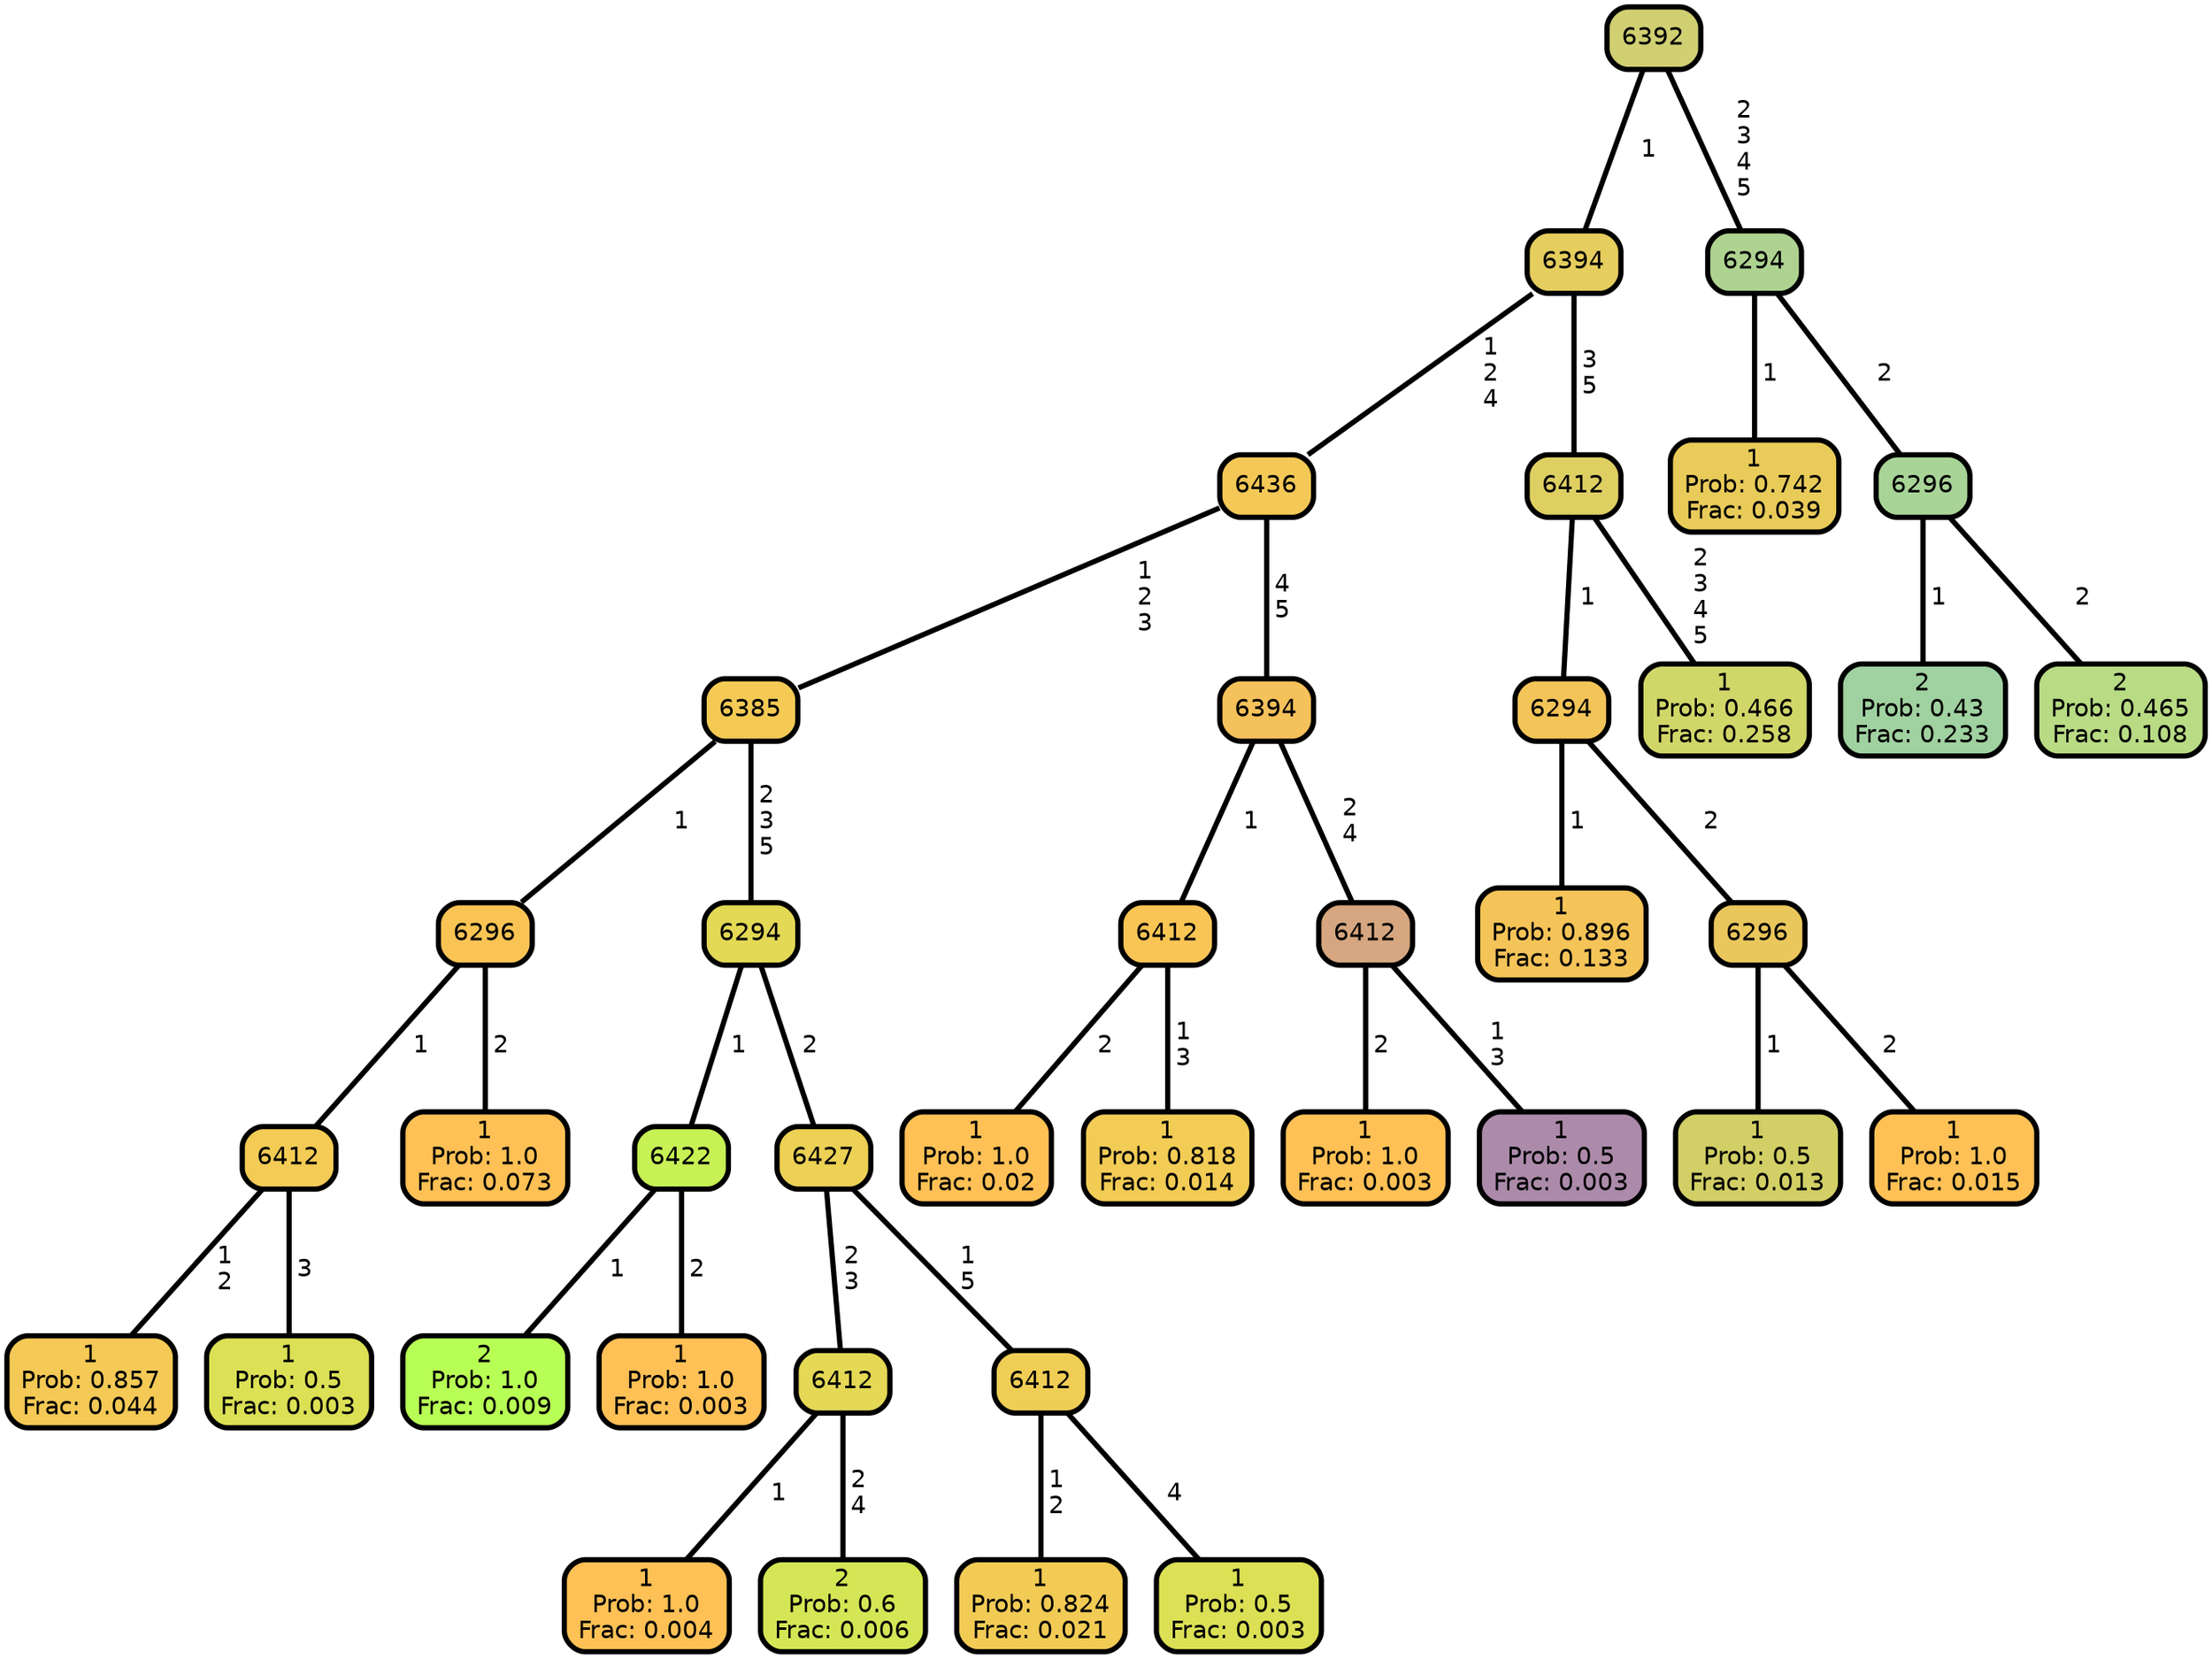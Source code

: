 graph Tree {
node [shape=box, style="filled, rounded",color="black",penwidth="3",fontcolor="black",                 fontname=helvetica] ;
graph [ranksep="0 equally", splines=straight,                 bgcolor=transparent, dpi=200] ;
edge [fontname=helvetica, color=black] ;
0 [label="1
Prob: 0.857
Frac: 0.044", fillcolor="#f4c955"] ;
1 [label="6412", fillcolor="#f3cb55"] ;
2 [label="1
Prob: 0.5
Frac: 0.003", fillcolor="#dbe055"] ;
3 [label="6296", fillcolor="#fac455"] ;
4 [label="1
Prob: 1.0
Frac: 0.073", fillcolor="#ffc155"] ;
5 [label="6385", fillcolor="#f4ca55"] ;
6 [label="2
Prob: 1.0
Frac: 0.009", fillcolor="#b8ff55"] ;
7 [label="6422", fillcolor="#c7f155"] ;
8 [label="1
Prob: 1.0
Frac: 0.003", fillcolor="#ffc155"] ;
9 [label="6294", fillcolor="#e3d955"] ;
10 [label="1
Prob: 1.0
Frac: 0.004", fillcolor="#ffc155"] ;
11 [label="6412", fillcolor="#e4d855"] ;
12 [label="2
Prob: 0.6
Frac: 0.006", fillcolor="#d4e655"] ;
13 [label="6427", fillcolor="#ecd155"] ;
14 [label="1
Prob: 0.824
Frac: 0.021", fillcolor="#f2cb55"] ;
15 [label="6412", fillcolor="#f0ce55"] ;
16 [label="1
Prob: 0.5
Frac: 0.003", fillcolor="#dbe055"] ;
17 [label="6436", fillcolor="#f4c856"] ;
18 [label="1
Prob: 1.0
Frac: 0.02", fillcolor="#ffc155"] ;
19 [label="6412", fillcolor="#f9c555"] ;
20 [label="1
Prob: 0.818
Frac: 0.014", fillcolor="#f2cc55"] ;
21 [label="6394", fillcolor="#f5c15a"] ;
22 [label="1
Prob: 1.0
Frac: 0.003", fillcolor="#ffc155"] ;
23 [label="6412", fillcolor="#d5a67f"] ;
24 [label="1
Prob: 0.5
Frac: 0.003", fillcolor="#ac8baa"] ;
25 [label="6394", fillcolor="#e5cd5e"] ;
26 [label="1
Prob: 0.896
Frac: 0.133", fillcolor="#f5c458"] ;
27 [label="6294", fillcolor="#f3c458"] ;
28 [label="1
Prob: 0.5
Frac: 0.013", fillcolor="#d2cf66"] ;
29 [label="6296", fillcolor="#eac75c"] ;
30 [label="1
Prob: 1.0
Frac: 0.015", fillcolor="#ffc155"] ;
31 [label="6412", fillcolor="#decf63"] ;
32 [label="1
Prob: 0.466
Frac: 0.258", fillcolor="#d1d669"] ;
33 [label="6392", fillcolor="#d0cf72"] ;
34 [label="1
Prob: 0.742
Frac: 0.039", fillcolor="#e9cb5a"] ;
35 [label="6294", fillcolor="#aed391"] ;
36 [label="2
Prob: 0.43
Frac: 0.233", fillcolor="#a0d1a0"] ;
37 [label="6296", fillcolor="#a8d497"] ;
38 [label="2
Prob: 0.465
Frac: 0.108", fillcolor="#b8db84"] ;
1 -- 0 [label=" 1\n 2",penwidth=3] ;
1 -- 2 [label=" 3",penwidth=3] ;
3 -- 1 [label=" 1",penwidth=3] ;
3 -- 4 [label=" 2",penwidth=3] ;
5 -- 3 [label=" 1",penwidth=3] ;
5 -- 9 [label=" 2\n 3\n 5",penwidth=3] ;
7 -- 6 [label=" 1",penwidth=3] ;
7 -- 8 [label=" 2",penwidth=3] ;
9 -- 7 [label=" 1",penwidth=3] ;
9 -- 13 [label=" 2",penwidth=3] ;
11 -- 10 [label=" 1",penwidth=3] ;
11 -- 12 [label=" 2\n 4",penwidth=3] ;
13 -- 11 [label=" 2\n 3",penwidth=3] ;
13 -- 15 [label=" 1\n 5",penwidth=3] ;
15 -- 14 [label=" 1\n 2",penwidth=3] ;
15 -- 16 [label=" 4",penwidth=3] ;
17 -- 5 [label=" 1\n 2\n 3",penwidth=3] ;
17 -- 21 [label=" 4\n 5",penwidth=3] ;
19 -- 18 [label=" 2",penwidth=3] ;
19 -- 20 [label=" 1\n 3",penwidth=3] ;
21 -- 19 [label=" 1",penwidth=3] ;
21 -- 23 [label=" 2\n 4",penwidth=3] ;
23 -- 22 [label=" 2",penwidth=3] ;
23 -- 24 [label=" 1\n 3",penwidth=3] ;
25 -- 17 [label=" 1\n 2\n 4",penwidth=3] ;
25 -- 31 [label=" 3\n 5",penwidth=3] ;
27 -- 26 [label=" 1",penwidth=3] ;
27 -- 29 [label=" 2",penwidth=3] ;
29 -- 28 [label=" 1",penwidth=3] ;
29 -- 30 [label=" 2",penwidth=3] ;
31 -- 27 [label=" 1",penwidth=3] ;
31 -- 32 [label=" 2\n 3\n 4\n 5",penwidth=3] ;
33 -- 25 [label=" 1",penwidth=3] ;
33 -- 35 [label=" 2\n 3\n 4\n 5",penwidth=3] ;
35 -- 34 [label=" 1",penwidth=3] ;
35 -- 37 [label=" 2",penwidth=3] ;
37 -- 36 [label=" 1",penwidth=3] ;
37 -- 38 [label=" 2",penwidth=3] ;
{rank = same;}}